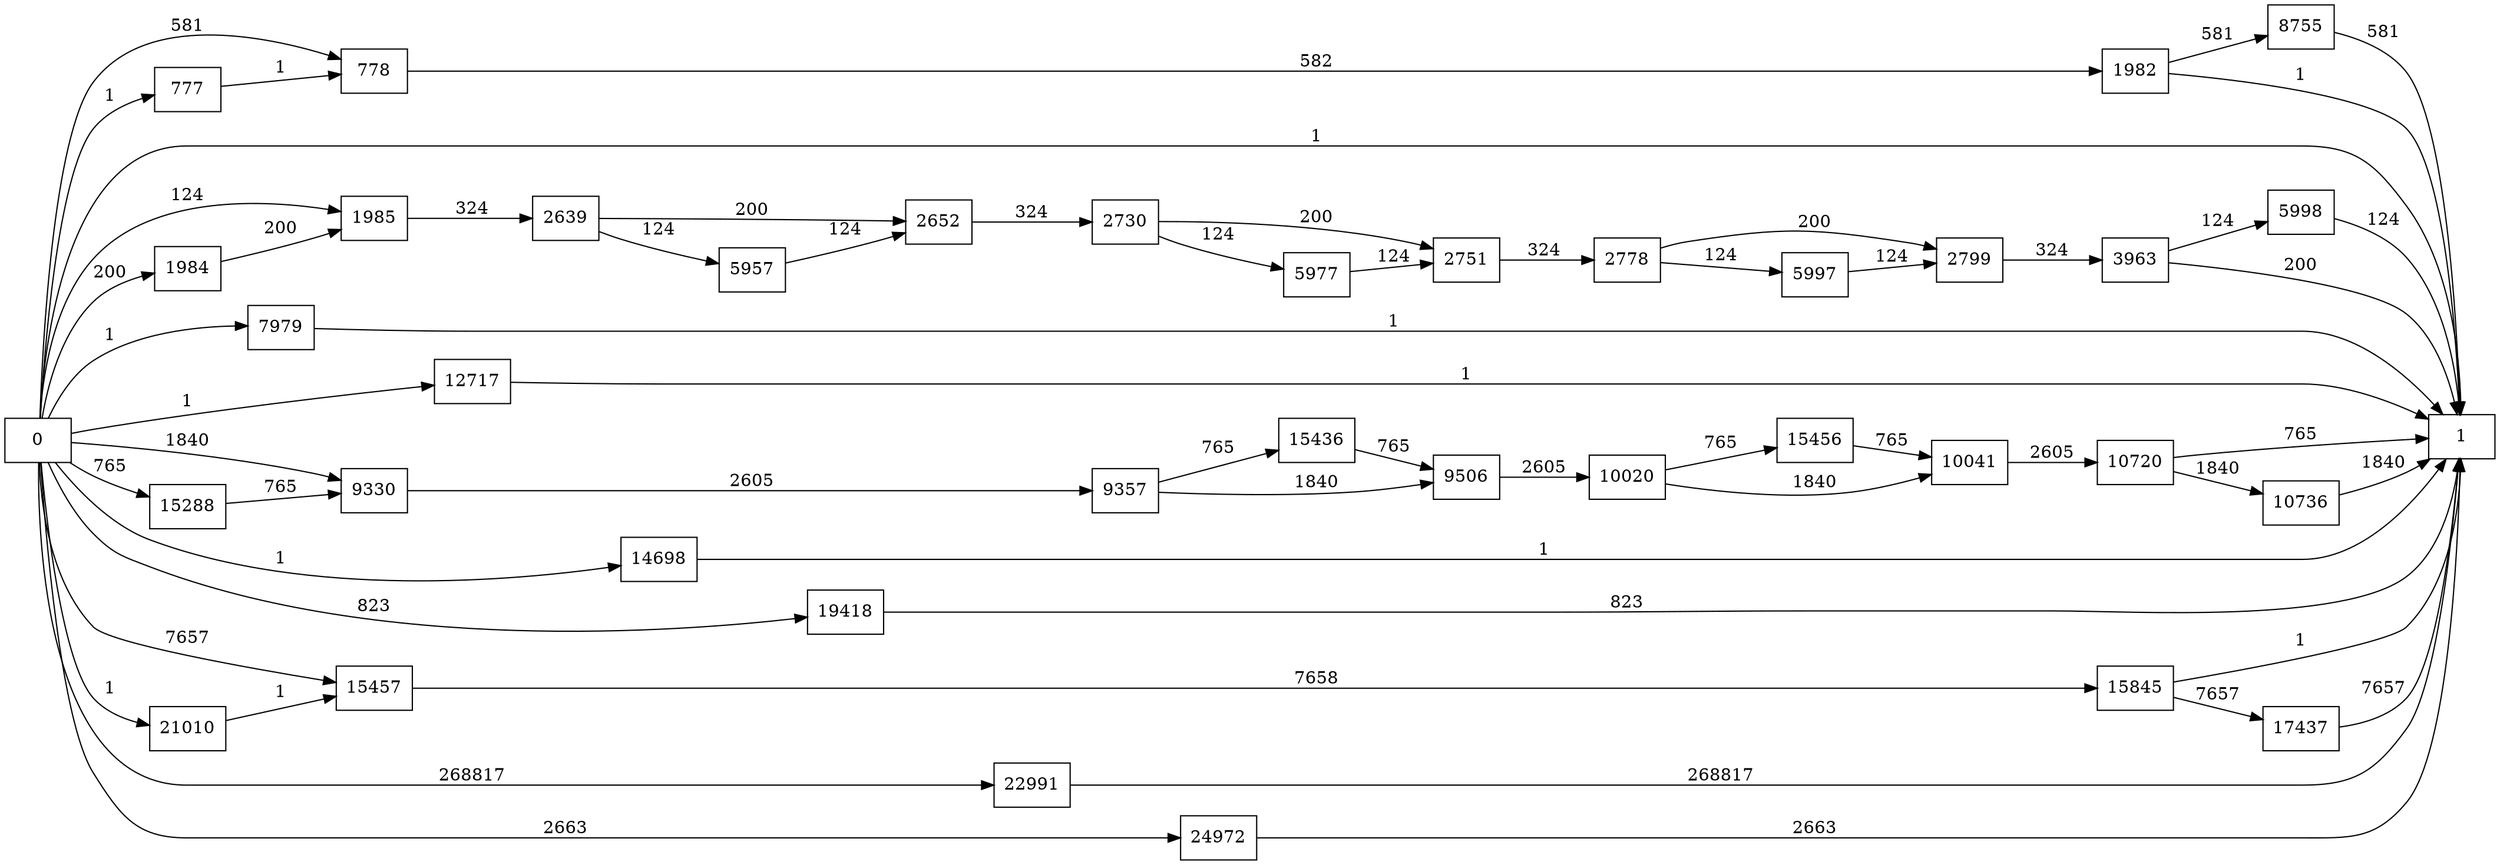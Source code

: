 digraph {
	graph [rankdir=LR]
	node [shape=rectangle]
	777 -> 778 [label=1]
	778 -> 1982 [label=582]
	1982 -> 1 [label=1]
	1982 -> 8755 [label=581]
	1984 -> 1985 [label=200]
	1985 -> 2639 [label=324]
	2639 -> 2652 [label=200]
	2639 -> 5957 [label=124]
	2652 -> 2730 [label=324]
	2730 -> 2751 [label=200]
	2730 -> 5977 [label=124]
	2751 -> 2778 [label=324]
	2778 -> 2799 [label=200]
	2778 -> 5997 [label=124]
	2799 -> 3963 [label=324]
	3963 -> 5998 [label=124]
	3963 -> 1 [label=200]
	5957 -> 2652 [label=124]
	5977 -> 2751 [label=124]
	5997 -> 2799 [label=124]
	5998 -> 1 [label=124]
	7979 -> 1 [label=1]
	8755 -> 1 [label=581]
	9330 -> 9357 [label=2605]
	9357 -> 9506 [label=1840]
	9357 -> 15436 [label=765]
	9506 -> 10020 [label=2605]
	10020 -> 10041 [label=1840]
	10020 -> 15456 [label=765]
	10041 -> 10720 [label=2605]
	10720 -> 1 [label=765]
	10720 -> 10736 [label=1840]
	10736 -> 1 [label=1840]
	12717 -> 1 [label=1]
	14698 -> 1 [label=1]
	15288 -> 9330 [label=765]
	15436 -> 9506 [label=765]
	15456 -> 10041 [label=765]
	15457 -> 15845 [label=7658]
	15845 -> 1 [label=1]
	15845 -> 17437 [label=7657]
	17437 -> 1 [label=7657]
	19418 -> 1 [label=823]
	21010 -> 15457 [label=1]
	22991 -> 1 [label=268817]
	24972 -> 1 [label=2663]
	0 -> 1985 [label=124]
	0 -> 778 [label=581]
	0 -> 15457 [label=7657]
	0 -> 777 [label=1]
	0 -> 1984 [label=200]
	0 -> 1 [label=1]
	0 -> 7979 [label=1]
	0 -> 9330 [label=1840]
	0 -> 12717 [label=1]
	0 -> 14698 [label=1]
	0 -> 15288 [label=765]
	0 -> 19418 [label=823]
	0 -> 21010 [label=1]
	0 -> 22991 [label=268817]
	0 -> 24972 [label=2663]
}
